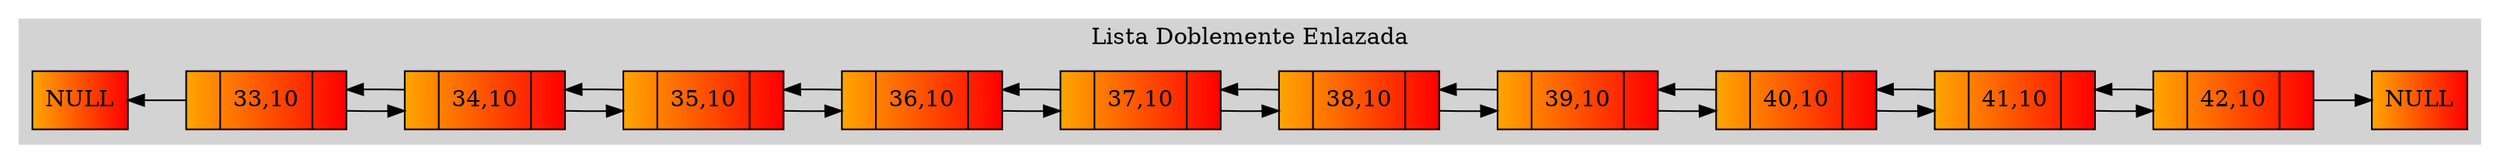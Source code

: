 digraph{
rankdir=LR;
labelloc="t";
subgraph cluster_0{
style=filled;
color = lightgrey;
node[shape=record];
NodoPN[label="NULL"style = filled, fillcolor = "orange:red"];
Nodo33C10[label="{ |33,10| }"style = filled, fillcolor = "orange:red"];
Nodo34C10[label="{ |34,10| }"style = filled, fillcolor = "orange:red"];
Nodo35C10[label="{ |35,10| }"style = filled, fillcolor = "orange:red"];
Nodo36C10[label="{ |36,10| }"style = filled, fillcolor = "orange:red"];
Nodo37C10[label="{ |37,10| }"style = filled, fillcolor = "orange:red"];
Nodo38C10[label="{ |38,10| }"style = filled, fillcolor = "orange:red"];
Nodo39C10[label="{ |39,10| }"style = filled, fillcolor = "orange:red"];
Nodo40C10[label="{ |40,10| }"style = filled, fillcolor = "orange:red"];
Nodo41C10[label="{ |41,10| }"style = filled, fillcolor = "orange:red"];
Nodo42C10[label="{ |42,10| }"style = filled, fillcolor = "orange:red"];
NodoUN[label="NULL"style = filled, fillcolor = "orange:red"];
NodoPN->Nodo33C10[dir=back];
Nodo33C10->Nodo34C10;
Nodo34C10->Nodo33C10;
Nodo34C10->Nodo35C10;
Nodo35C10->Nodo34C10;
Nodo35C10->Nodo36C10;
Nodo36C10->Nodo35C10;
Nodo36C10->Nodo37C10;
Nodo37C10->Nodo36C10;
Nodo37C10->Nodo38C10;
Nodo38C10->Nodo37C10;
Nodo38C10->Nodo39C10;
Nodo39C10->Nodo38C10;
Nodo39C10->Nodo40C10;
Nodo40C10->Nodo39C10;
Nodo40C10->Nodo41C10;
Nodo41C10->Nodo40C10;
Nodo41C10->Nodo42C10;
Nodo42C10->Nodo41C10;
Nodo42C10->NodoUN;
label = "Lista Doblemente Enlazada";
}
}
